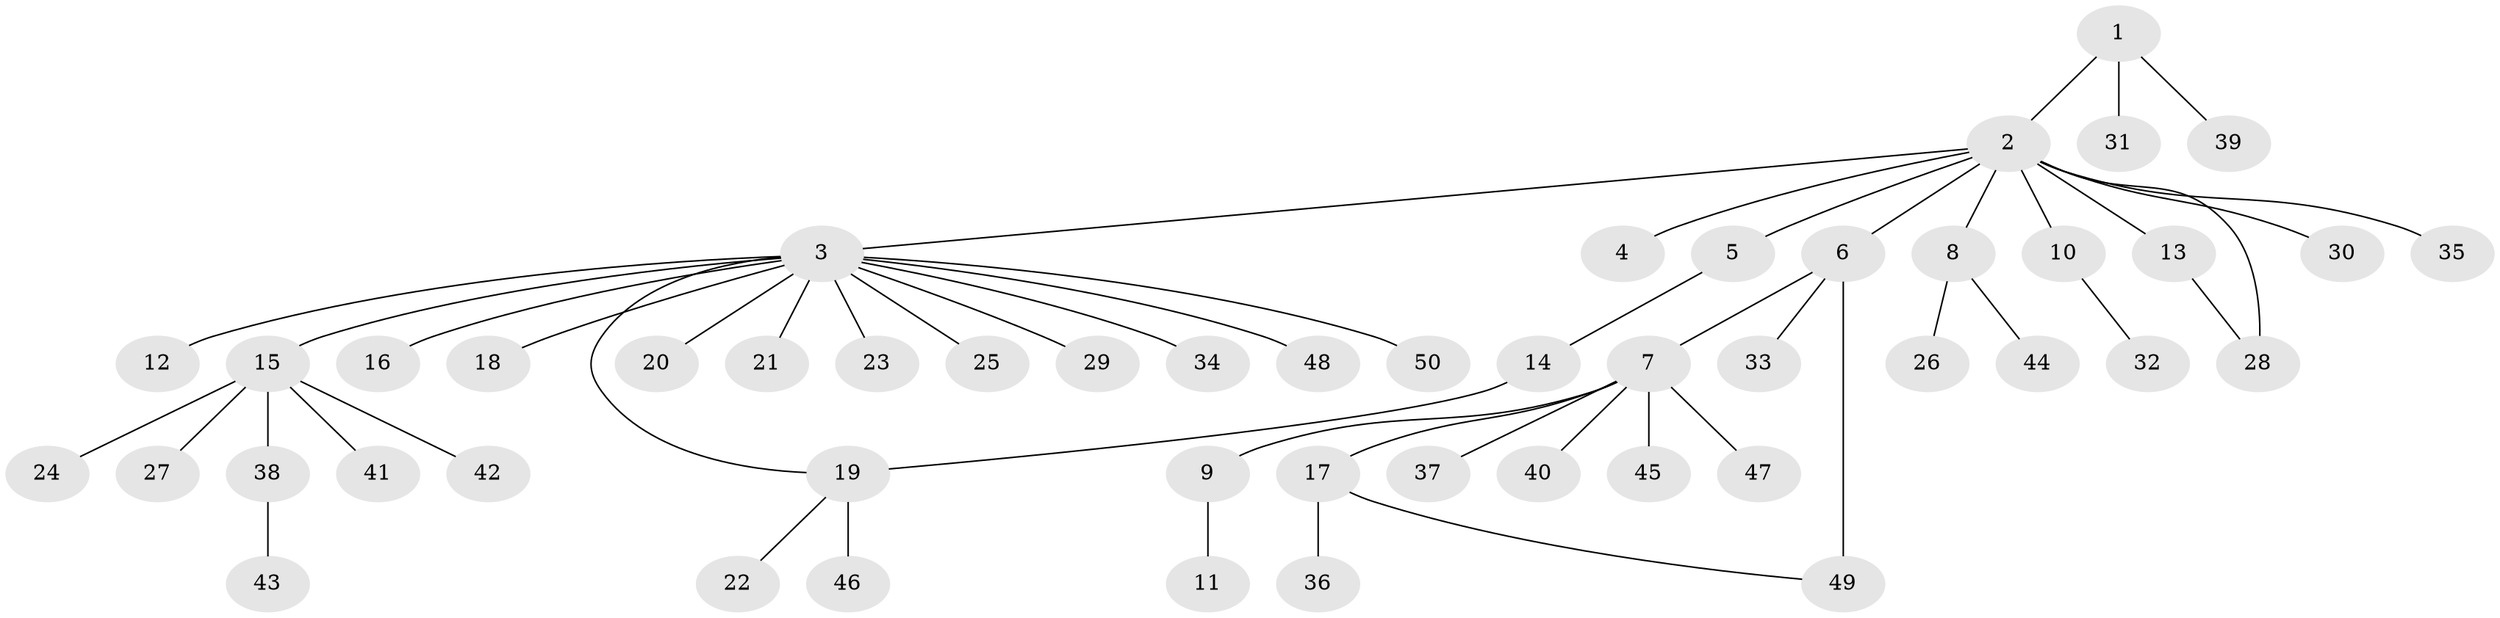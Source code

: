 // original degree distribution, {3: 0.09859154929577464, 13: 0.014084507042253521, 18: 0.014084507042253521, 1: 0.6056338028169014, 4: 0.04225352112676056, 6: 0.028169014084507043, 8: 0.014084507042253521, 2: 0.16901408450704225, 5: 0.014084507042253521}
// Generated by graph-tools (version 1.1) at 2025/50/03/04/25 22:50:30]
// undirected, 50 vertices, 52 edges
graph export_dot {
  node [color=gray90,style=filled];
  1;
  2;
  3;
  4;
  5;
  6;
  7;
  8;
  9;
  10;
  11;
  12;
  13;
  14;
  15;
  16;
  17;
  18;
  19;
  20;
  21;
  22;
  23;
  24;
  25;
  26;
  27;
  28;
  29;
  30;
  31;
  32;
  33;
  34;
  35;
  36;
  37;
  38;
  39;
  40;
  41;
  42;
  43;
  44;
  45;
  46;
  47;
  48;
  49;
  50;
  1 -- 2 [weight=1.0];
  1 -- 31 [weight=1.0];
  1 -- 39 [weight=1.0];
  2 -- 3 [weight=1.0];
  2 -- 4 [weight=1.0];
  2 -- 5 [weight=1.0];
  2 -- 6 [weight=1.0];
  2 -- 8 [weight=1.0];
  2 -- 10 [weight=1.0];
  2 -- 13 [weight=1.0];
  2 -- 28 [weight=1.0];
  2 -- 30 [weight=1.0];
  2 -- 35 [weight=1.0];
  3 -- 12 [weight=1.0];
  3 -- 15 [weight=1.0];
  3 -- 16 [weight=1.0];
  3 -- 18 [weight=1.0];
  3 -- 19 [weight=1.0];
  3 -- 20 [weight=1.0];
  3 -- 21 [weight=1.0];
  3 -- 23 [weight=1.0];
  3 -- 25 [weight=1.0];
  3 -- 29 [weight=1.0];
  3 -- 34 [weight=1.0];
  3 -- 48 [weight=1.0];
  3 -- 50 [weight=1.0];
  5 -- 14 [weight=1.0];
  6 -- 7 [weight=1.0];
  6 -- 33 [weight=1.0];
  6 -- 49 [weight=2.0];
  7 -- 9 [weight=1.0];
  7 -- 17 [weight=1.0];
  7 -- 37 [weight=1.0];
  7 -- 40 [weight=1.0];
  7 -- 45 [weight=1.0];
  7 -- 47 [weight=1.0];
  8 -- 26 [weight=1.0];
  8 -- 44 [weight=1.0];
  9 -- 11 [weight=1.0];
  10 -- 32 [weight=1.0];
  13 -- 28 [weight=1.0];
  14 -- 19 [weight=1.0];
  15 -- 24 [weight=1.0];
  15 -- 27 [weight=1.0];
  15 -- 38 [weight=1.0];
  15 -- 41 [weight=1.0];
  15 -- 42 [weight=1.0];
  17 -- 36 [weight=1.0];
  17 -- 49 [weight=1.0];
  19 -- 22 [weight=1.0];
  19 -- 46 [weight=1.0];
  38 -- 43 [weight=1.0];
}
